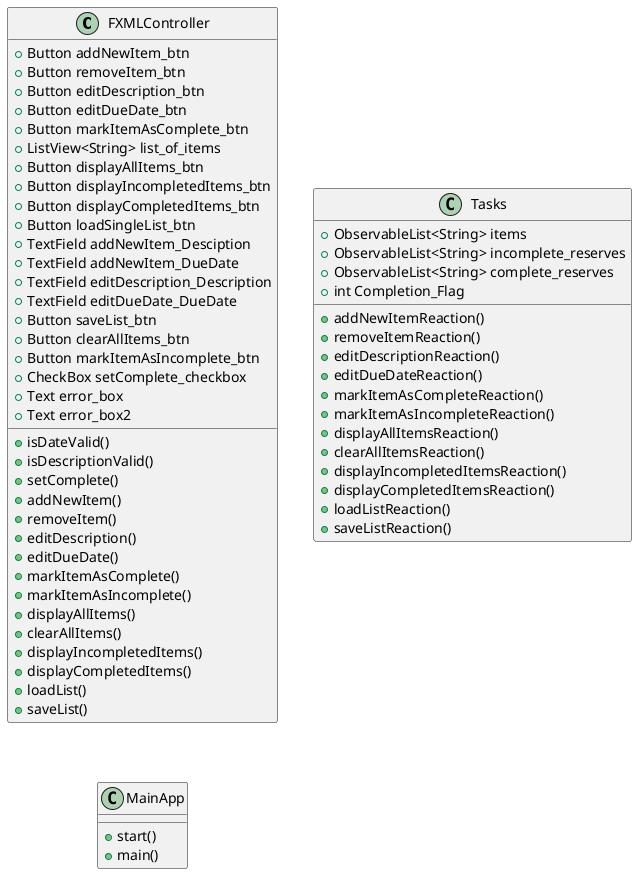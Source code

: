 @startuml
'https://plantuml.com/class-diagram

class FXMLController
{
{field} +Button addNewItem_btn
{field} +Button removeItem_btn
{field} +Button editDescription_btn
{field} +Button editDueDate_btn
{field} +Button markItemAsComplete_btn
{field} +ListView<String> list_of_items
{field} +Button displayAllItems_btn
{field} +Button displayIncompletedItems_btn
{field} +Button displayCompletedItems_btn
{field} +Button loadSingleList_btn
{field} +TextField addNewItem_Desciption
{field} +TextField addNewItem_DueDate
{field} +TextField editDescription_Description
{field} +TextField editDueDate_DueDate
{field} +Button saveList_btn
{field} +Button clearAllItems_btn
{field} +Button markItemAsIncomplete_btn
{field} +CheckBox setComplete_checkbox
{field} +Text error_box
{field} +Text error_box2


{method} +isDateValid()
{method} +isDescriptionValid()
{method} +setComplete()
{method} +addNewItem()
{method} +removeItem()
{method} +editDescription()
{method} +editDueDate()
{method} +markItemAsComplete()
{method} +markItemAsIncomplete()
{method} +displayAllItems()
{method} +clearAllItems()
{method} +displayIncompletedItems()
{method} +displayCompletedItems()
{method} +loadList()
{method} +saveList()

}



class Tasks
{
{field} +ObservableList<String> items
{field} +ObservableList<String> incomplete_reserves
{field} +ObservableList<String> complete_reserves
{field} +int Completion_Flag

{method} +addNewItemReaction()
{method} +removeItemReaction()
{method} +editDescriptionReaction()
{method} +editDueDateReaction()
{method} +markItemAsCompleteReaction()
{method} +markItemAsIncompleteReaction()
{method} +displayAllItemsReaction()
{method} +clearAllItemsReaction()
{method} +displayIncompletedItemsReaction()
{method} +displayCompletedItemsReaction()
{method} +loadListReaction()
{method} +saveListReaction()
}
class MainApp
{
{method} +start()
{method} +main()
}



@enduml